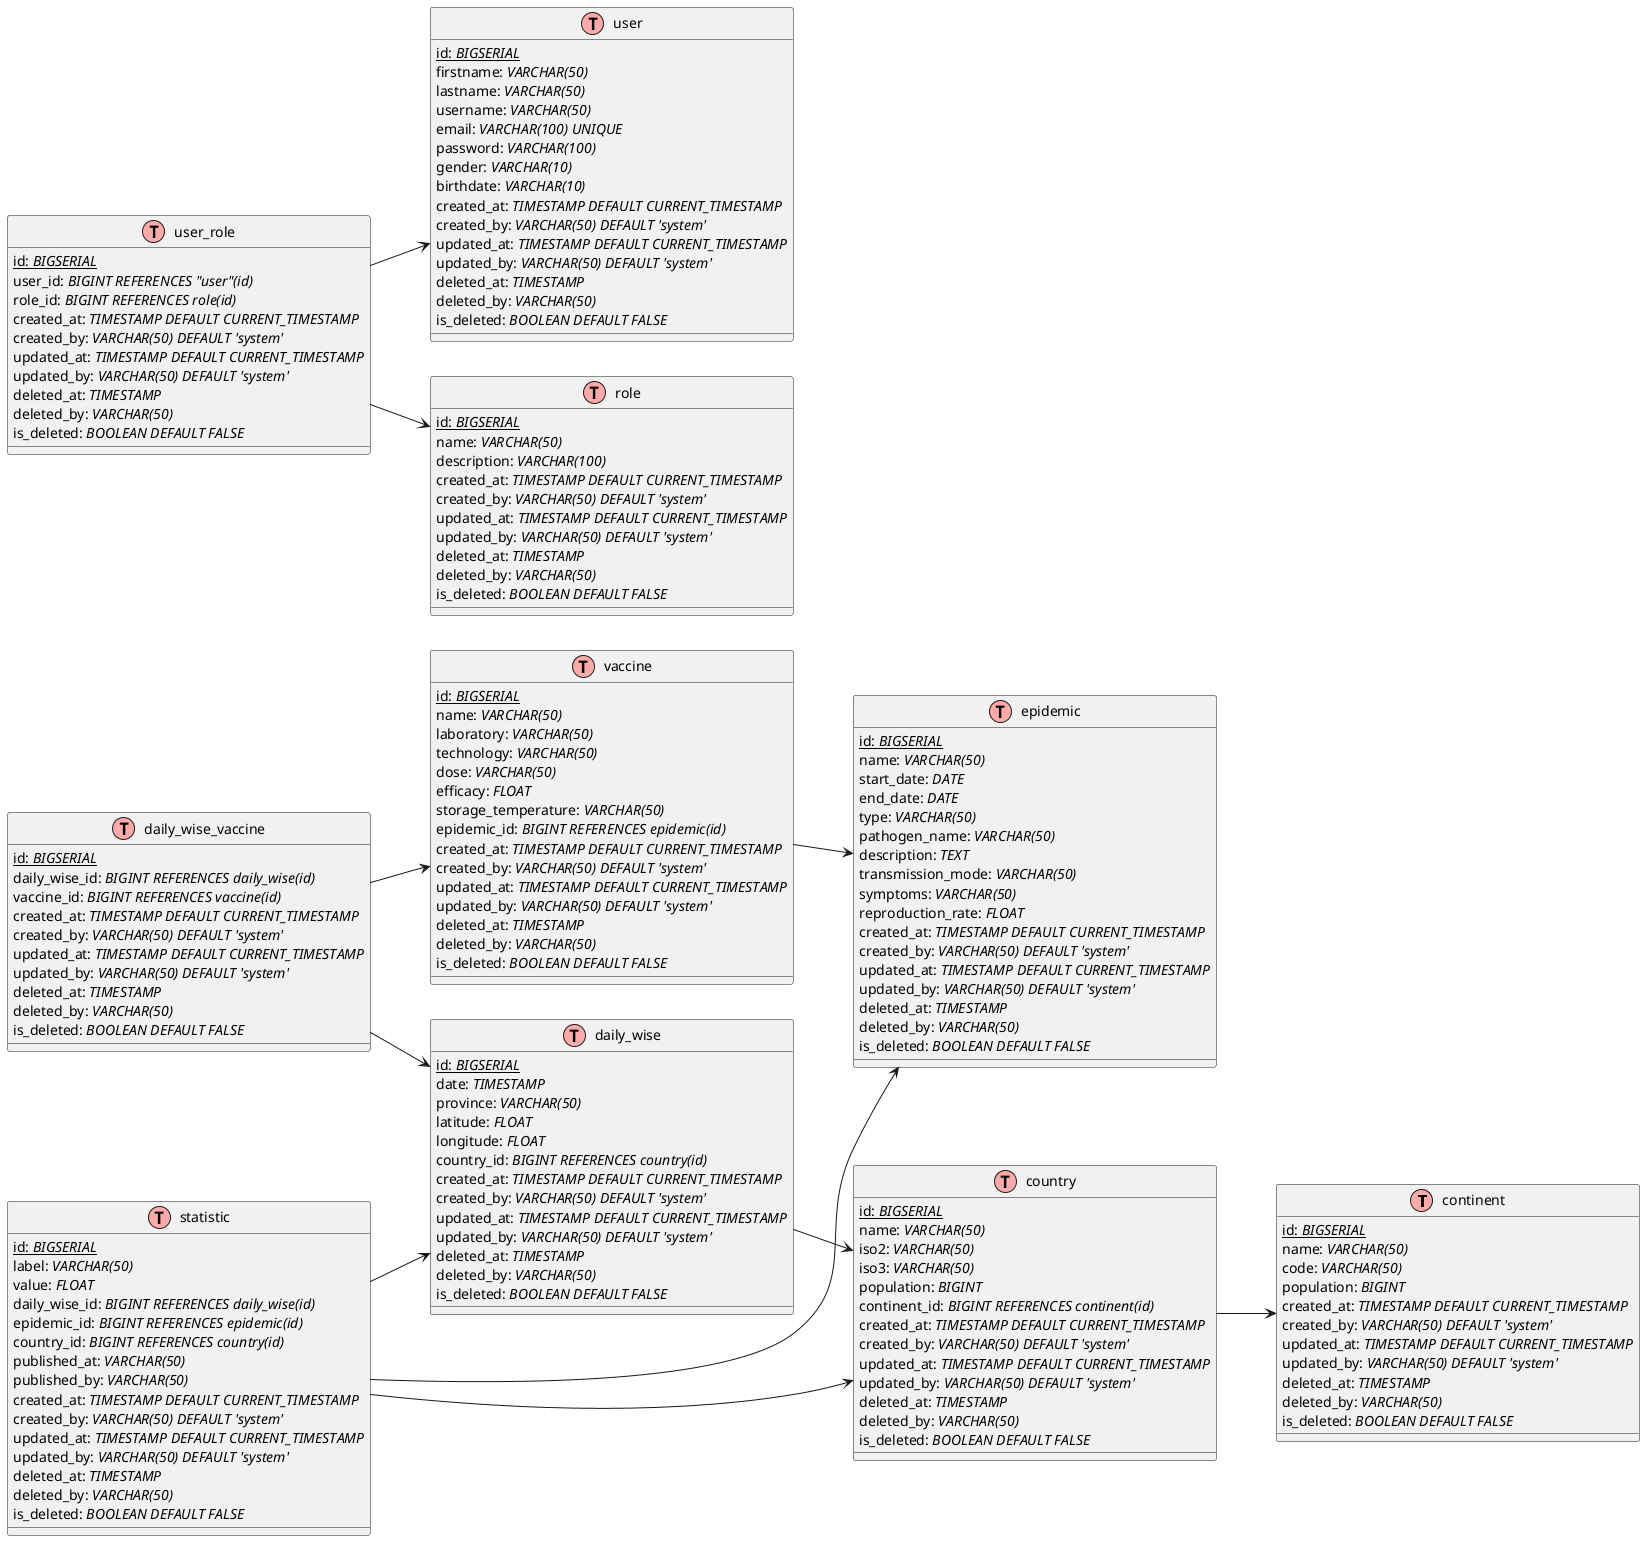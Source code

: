 @startuml MPD_Merise
!define table(x) class x << (T,#FFAAAA) >>
left to right direction
skinparam packageStyle rectangle

' Définition des entités avec typage PostgreSQL

table(continent) {
  {static} id: //BIGSERIAL//
  {field} name: //VARCHAR(50)//
  {field} code: //VARCHAR(50)//
  {field} population: //BIGINT//
  {field} created_at: //TIMESTAMP DEFAULT CURRENT_TIMESTAMP//
  {field} created_by: //VARCHAR(50) DEFAULT 'system'//
  {field} updated_at: //TIMESTAMP DEFAULT CURRENT_TIMESTAMP//
  {field} updated_by: //VARCHAR(50) DEFAULT 'system'//
  {field} deleted_at: //TIMESTAMP//
  {field} deleted_by: //VARCHAR(50)//
  {field} is_deleted: //BOOLEAN DEFAULT FALSE//
}

table(country) {
  {static} id: //BIGSERIAL//
  {field} name: //VARCHAR(50)//
  {field} iso2: //VARCHAR(50)//
  {field} iso3: //VARCHAR(50)//
  {field} population: //BIGINT//
  {field} continent_id: //BIGINT REFERENCES continent(id)//
  {field} created_at: //TIMESTAMP DEFAULT CURRENT_TIMESTAMP//
  {field} created_by: //VARCHAR(50) DEFAULT 'system'//
  {field} updated_at: //TIMESTAMP DEFAULT CURRENT_TIMESTAMP//
  {field} updated_by: //VARCHAR(50) DEFAULT 'system'//
  {field} deleted_at: //TIMESTAMP//
  {field} deleted_by: //VARCHAR(50)//
  {field} is_deleted: //BOOLEAN DEFAULT FALSE//
}

table(user) {
  {static} id: //BIGSERIAL//
  {field} firstname: //VARCHAR(50)//
  {field} lastname: //VARCHAR(50)//
  {field} username: //VARCHAR(50)//
  {field} email: //VARCHAR(100) UNIQUE//
  {field} password: //VARCHAR(100)//
  {field} gender: //VARCHAR(10)//
  {field} birthdate: //VARCHAR(10)//
  {field} created_at: //TIMESTAMP DEFAULT CURRENT_TIMESTAMP//
  {field} created_by: //VARCHAR(50) DEFAULT 'system'//
  {field} updated_at: //TIMESTAMP DEFAULT CURRENT_TIMESTAMP//
  {field} updated_by: //VARCHAR(50) DEFAULT 'system'//
  {field} deleted_at: //TIMESTAMP//
  {field} deleted_by: //VARCHAR(50)//
  {field} is_deleted: //BOOLEAN DEFAULT FALSE//
}

table(role) {
  {static} id: //BIGSERIAL//
  {field} name: //VARCHAR(50)//
  {field} description: //VARCHAR(100)//
  {field} created_at: //TIMESTAMP DEFAULT CURRENT_TIMESTAMP//
  {field} created_by: //VARCHAR(50) DEFAULT 'system'//
  {field} updated_at: //TIMESTAMP DEFAULT CURRENT_TIMESTAMP//
  {field} updated_by: //VARCHAR(50) DEFAULT 'system'//
  {field} deleted_at: //TIMESTAMP//
  {field} deleted_by: //VARCHAR(50)//
  {field} is_deleted: //BOOLEAN DEFAULT FALSE//
}

table(epidemic) {
  {static} id: //BIGSERIAL//
  {field} name: //VARCHAR(50)//
  {field} start_date: //DATE//
  {field} end_date: //DATE//
  {field} type: //VARCHAR(50)//
  {field} pathogen_name: //VARCHAR(50)//
  {field} description: //TEXT//
  {field} transmission_mode: //VARCHAR(50)//
  {field} symptoms: //VARCHAR(50)//
  {field} reproduction_rate: //FLOAT//
  {field} created_at: //TIMESTAMP DEFAULT CURRENT_TIMESTAMP//
  {field} created_by: //VARCHAR(50) DEFAULT 'system'//
  {field} updated_at: //TIMESTAMP DEFAULT CURRENT_TIMESTAMP//
  {field} updated_by: //VARCHAR(50) DEFAULT 'system'//
  {field} deleted_at: //TIMESTAMP//
  {field} deleted_by: //VARCHAR(50)//
  {field} is_deleted: //BOOLEAN DEFAULT FALSE//
}

table(vaccine) {
  {static} id: //BIGSERIAL//
  {field} name: //VARCHAR(50)//
  {field} laboratory: //VARCHAR(50)//
  {field} technology: //VARCHAR(50)//
  {field} dose: //VARCHAR(50)//
  {field} efficacy: //FLOAT//
  {field} storage_temperature: //VARCHAR(50)//
  {field} epidemic_id: //BIGINT REFERENCES epidemic(id)//
  {field} created_at: //TIMESTAMP DEFAULT CURRENT_TIMESTAMP//
  {field} created_by: //VARCHAR(50) DEFAULT 'system'//
  {field} updated_at: //TIMESTAMP DEFAULT CURRENT_TIMESTAMP//
  {field} updated_by: //VARCHAR(50) DEFAULT 'system'//
  {field} deleted_at: //TIMESTAMP//
  {field} deleted_by: //VARCHAR(50)//
  {field} is_deleted: //BOOLEAN DEFAULT FALSE//
}

table(daily_wise) {
  {static} id: //BIGSERIAL//
  {field} date: //TIMESTAMP//
  {field} province: //VARCHAR(50)//
  {field} latitude: //FLOAT//
  {field} longitude: //FLOAT//
  {field} country_id: //BIGINT REFERENCES country(id)//
  {field} created_at: //TIMESTAMP DEFAULT CURRENT_TIMESTAMP//
  {field} created_by: //VARCHAR(50) DEFAULT 'system'//
  {field} updated_at: //TIMESTAMP DEFAULT CURRENT_TIMESTAMP//
  {field} updated_by: //VARCHAR(50) DEFAULT 'system'//
  {field} deleted_at: //TIMESTAMP//
  {field} deleted_by: //VARCHAR(50)//
  {field} is_deleted: //BOOLEAN DEFAULT FALSE//
}

table(statistic) {
  {static} id: //BIGSERIAL//
  {field} label: //VARCHAR(50)//
  {field} value: //FLOAT//
  {field} daily_wise_id: //BIGINT REFERENCES daily_wise(id)//
  {field} epidemic_id: //BIGINT REFERENCES epidemic(id)//
  {field} country_id: //BIGINT REFERENCES country(id)//
  {field} published_at: //VARCHAR(50)//
  {field} published_by: //VARCHAR(50)//
  {field} created_at: //TIMESTAMP DEFAULT CURRENT_TIMESTAMP//
  {field} created_by: //VARCHAR(50) DEFAULT 'system'//
  {field} updated_at: //TIMESTAMP DEFAULT CURRENT_TIMESTAMP//
  {field} updated_by: //VARCHAR(50) DEFAULT 'system'//
  {field} deleted_at: //TIMESTAMP//
  {field} deleted_by: //VARCHAR(50)//
  {field} is_deleted: //BOOLEAN DEFAULT FALSE//
}

table(user_role) {
  {static} id: //BIGSERIAL//
  {field} user_id: //BIGINT REFERENCES "user"(id)//
  {field} role_id: //BIGINT REFERENCES role(id)//
  {field} created_at: //TIMESTAMP DEFAULT CURRENT_TIMESTAMP//
  {field} created_by: //VARCHAR(50) DEFAULT 'system'//
  {field} updated_at: //TIMESTAMP DEFAULT CURRENT_TIMESTAMP//
  {field} updated_by: //VARCHAR(50) DEFAULT 'system'//
  {field} deleted_at: //TIMESTAMP//
  {field} deleted_by: //VARCHAR(50)//
  {field} is_deleted: //BOOLEAN DEFAULT FALSE//
}

table(daily_wise_vaccine) {
  {static} id: //BIGSERIAL//
  {field} daily_wise_id: //BIGINT REFERENCES daily_wise(id)//
  {field} vaccine_id: //BIGINT REFERENCES vaccine(id)//
  {field} created_at: //TIMESTAMP DEFAULT CURRENT_TIMESTAMP//
  {field} created_by: //VARCHAR(50) DEFAULT 'system'//
  {field} updated_at: //TIMESTAMP DEFAULT CURRENT_TIMESTAMP//
  {field} updated_by: //VARCHAR(50) DEFAULT 'system'//
  {field} deleted_at: //TIMESTAMP//
  {field} deleted_by: //VARCHAR(50)//
  {field} is_deleted: //BOOLEAN DEFAULT FALSE//
}

' Définition des relations
country --> continent
daily_wise --> country
statistic --> daily_wise
statistic --> country
vaccine --> epidemic
statistic --> epidemic
daily_wise_vaccine --> daily_wise
daily_wise_vaccine --> vaccine
user_role --> user
user_role --> role
@enduml
